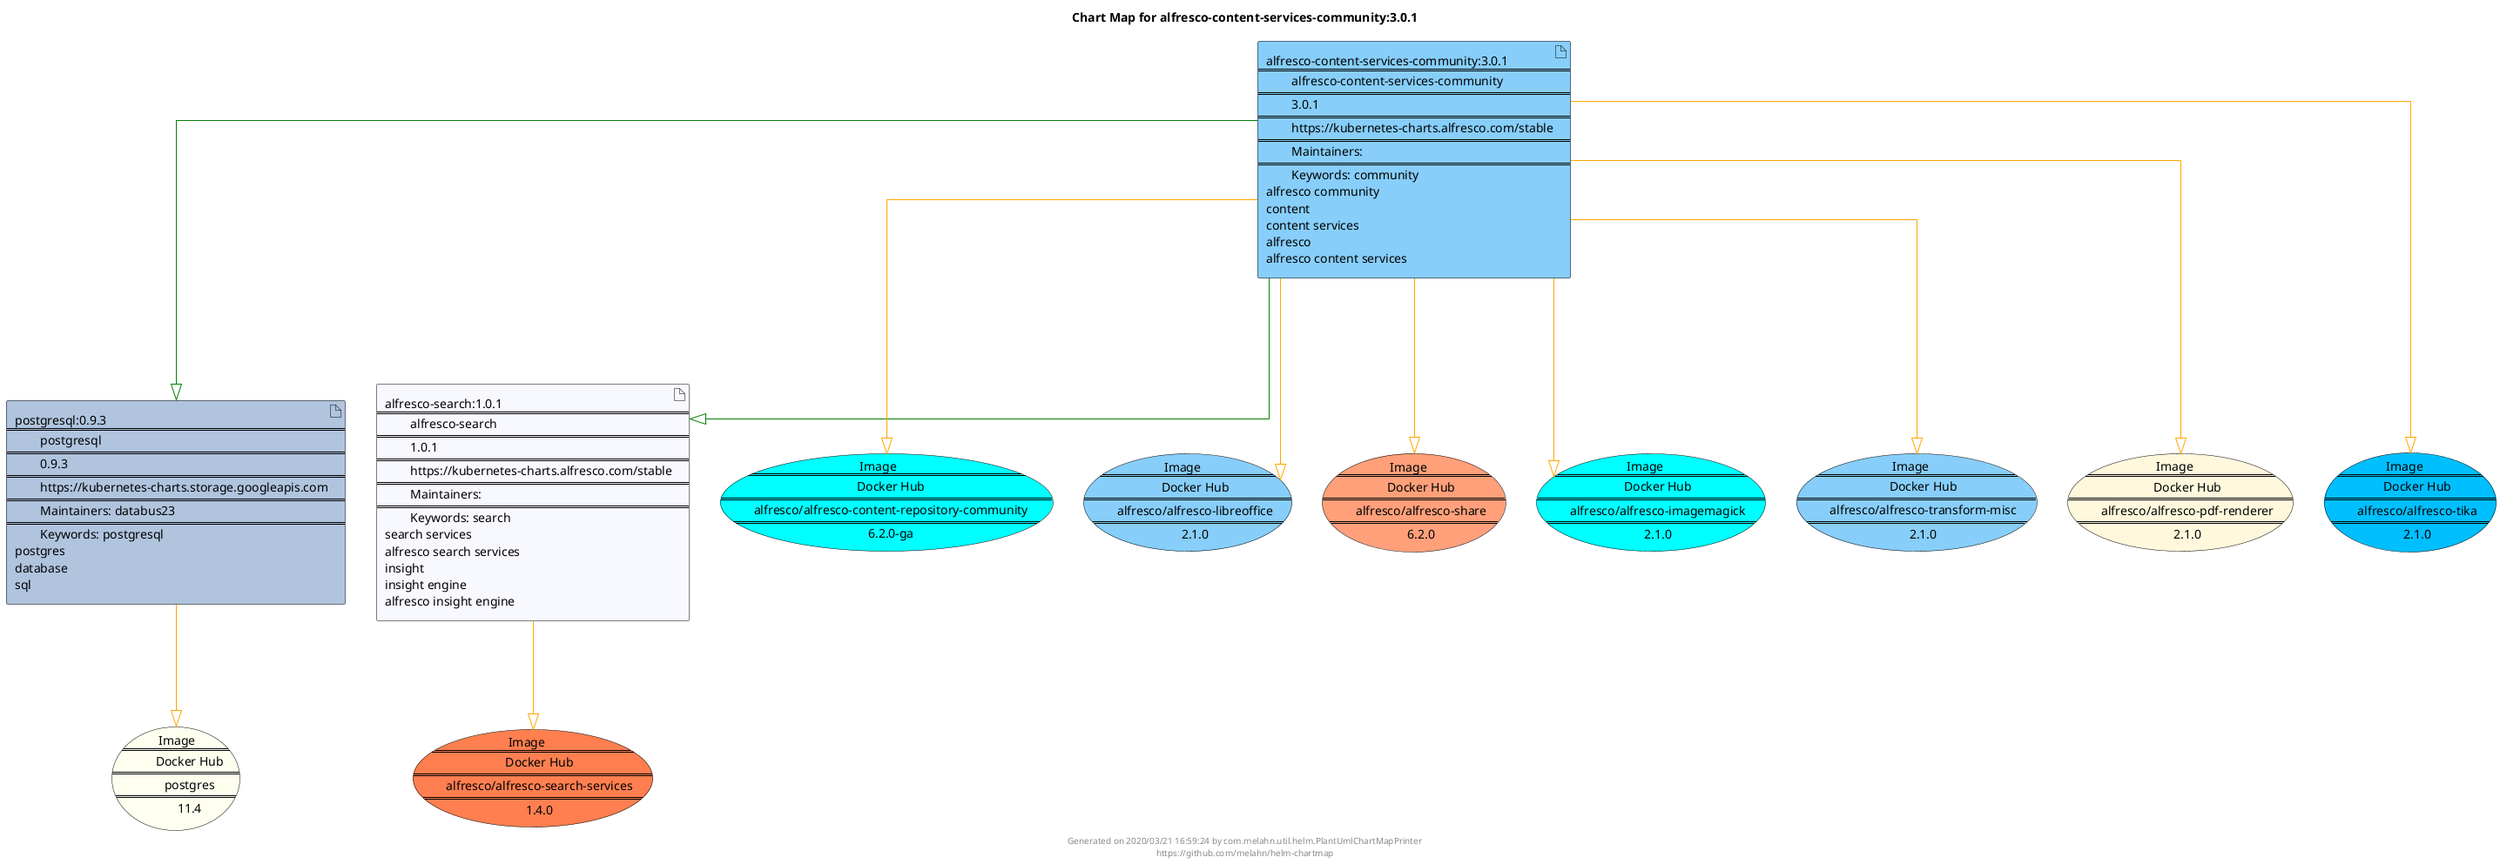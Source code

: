 @startuml
skinparam linetype ortho
skinparam backgroundColor white
skinparam usecaseBorderColor black
skinparam usecaseArrowColor LightSlateGray
skinparam artifactBorderColor black
skinparam artifactArrowColor LightSlateGray

title Chart Map for alfresco-content-services-community:3.0.1

'There are 3 referenced Helm Charts
artifact "postgresql:0.9.3\n====\n\tpostgresql\n====\n\t0.9.3\n====\n\thttps://kubernetes-charts.storage.googleapis.com\n====\n\tMaintainers: databus23\n====\n\tKeywords: postgresql\npostgres\ndatabase\nsql" as postgresql_0_9_3 #LightSteelBlue
artifact "alfresco-search:1.0.1\n====\n\talfresco-search\n====\n\t1.0.1\n====\n\thttps://kubernetes-charts.alfresco.com/stable\n====\n\tMaintainers: \n====\n\tKeywords: search\nsearch services\nalfresco search services\ninsight\ninsight engine\nalfresco insight engine" as alfresco_search_1_0_1 #GhostWhite
artifact "alfresco-content-services-community:3.0.1\n====\n\talfresco-content-services-community\n====\n\t3.0.1\n====\n\thttps://kubernetes-charts.alfresco.com/stable\n====\n\tMaintainers: \n====\n\tKeywords: community\nalfresco community\ncontent\ncontent services\nalfresco\nalfresco content services" as alfresco_content_services_community_3_0_1 #LightSkyBlue

'There are 9 referenced Docker Images
usecase "Image\n====\n\tDocker Hub\n====\n\tpostgres\n====\n\t11.4" as postgres_11_4 #Ivory
usecase "Image\n====\n\tDocker Hub\n====\n\talfresco/alfresco-content-repository-community\n====\n\t6.2.0-ga" as alfresco_alfresco_content_repository_community_6_2_0_ga #Aqua
usecase "Image\n====\n\tDocker Hub\n====\n\talfresco/alfresco-libreoffice\n====\n\t2.1.0" as alfresco_alfresco_libreoffice_2_1_0 #LightSkyBlue
usecase "Image\n====\n\tDocker Hub\n====\n\talfresco/alfresco-share\n====\n\t6.2.0" as alfresco_alfresco_share_6_2_0 #LightSalmon
usecase "Image\n====\n\tDocker Hub\n====\n\talfresco/alfresco-imagemagick\n====\n\t2.1.0" as alfresco_alfresco_imagemagick_2_1_0 #Aqua
usecase "Image\n====\n\tDocker Hub\n====\n\talfresco/alfresco-search-services\n====\n\t1.4.0" as alfresco_alfresco_search_services_1_4_0 #Coral
usecase "Image\n====\n\tDocker Hub\n====\n\talfresco/alfresco-transform-misc\n====\n\t2.1.0" as alfresco_alfresco_transform_misc_2_1_0 #LightSkyBlue
usecase "Image\n====\n\tDocker Hub\n====\n\talfresco/alfresco-pdf-renderer\n====\n\t2.1.0" as alfresco_alfresco_pdf_renderer_2_1_0 #Cornsilk
usecase "Image\n====\n\tDocker Hub\n====\n\talfresco/alfresco-tika\n====\n\t2.1.0" as alfresco_alfresco_tika_2_1_0 #DeepSkyBlue

'Chart Dependencies
alfresco_content_services_community_3_0_1--[#green]-|>postgresql_0_9_3
alfresco_content_services_community_3_0_1--[#green]-|>alfresco_search_1_0_1
postgresql_0_9_3--[#orange]-|>postgres_11_4
alfresco_search_1_0_1--[#orange]-|>alfresco_alfresco_search_services_1_4_0
alfresco_content_services_community_3_0_1--[#orange]-|>alfresco_alfresco_content_repository_community_6_2_0_ga
alfresco_content_services_community_3_0_1--[#orange]-|>alfresco_alfresco_libreoffice_2_1_0
alfresco_content_services_community_3_0_1--[#orange]-|>alfresco_alfresco_transform_misc_2_1_0
alfresco_content_services_community_3_0_1--[#orange]-|>alfresco_alfresco_pdf_renderer_2_1_0
alfresco_content_services_community_3_0_1--[#orange]-|>alfresco_alfresco_tika_2_1_0
alfresco_content_services_community_3_0_1--[#orange]-|>alfresco_alfresco_imagemagick_2_1_0
alfresco_content_services_community_3_0_1--[#orange]-|>alfresco_alfresco_share_6_2_0

center footer Generated on 2020/03/21 16:59:24 by com.melahn.util.helm.PlantUmlChartMapPrinter\nhttps://github.com/melahn/helm-chartmap
@enduml

